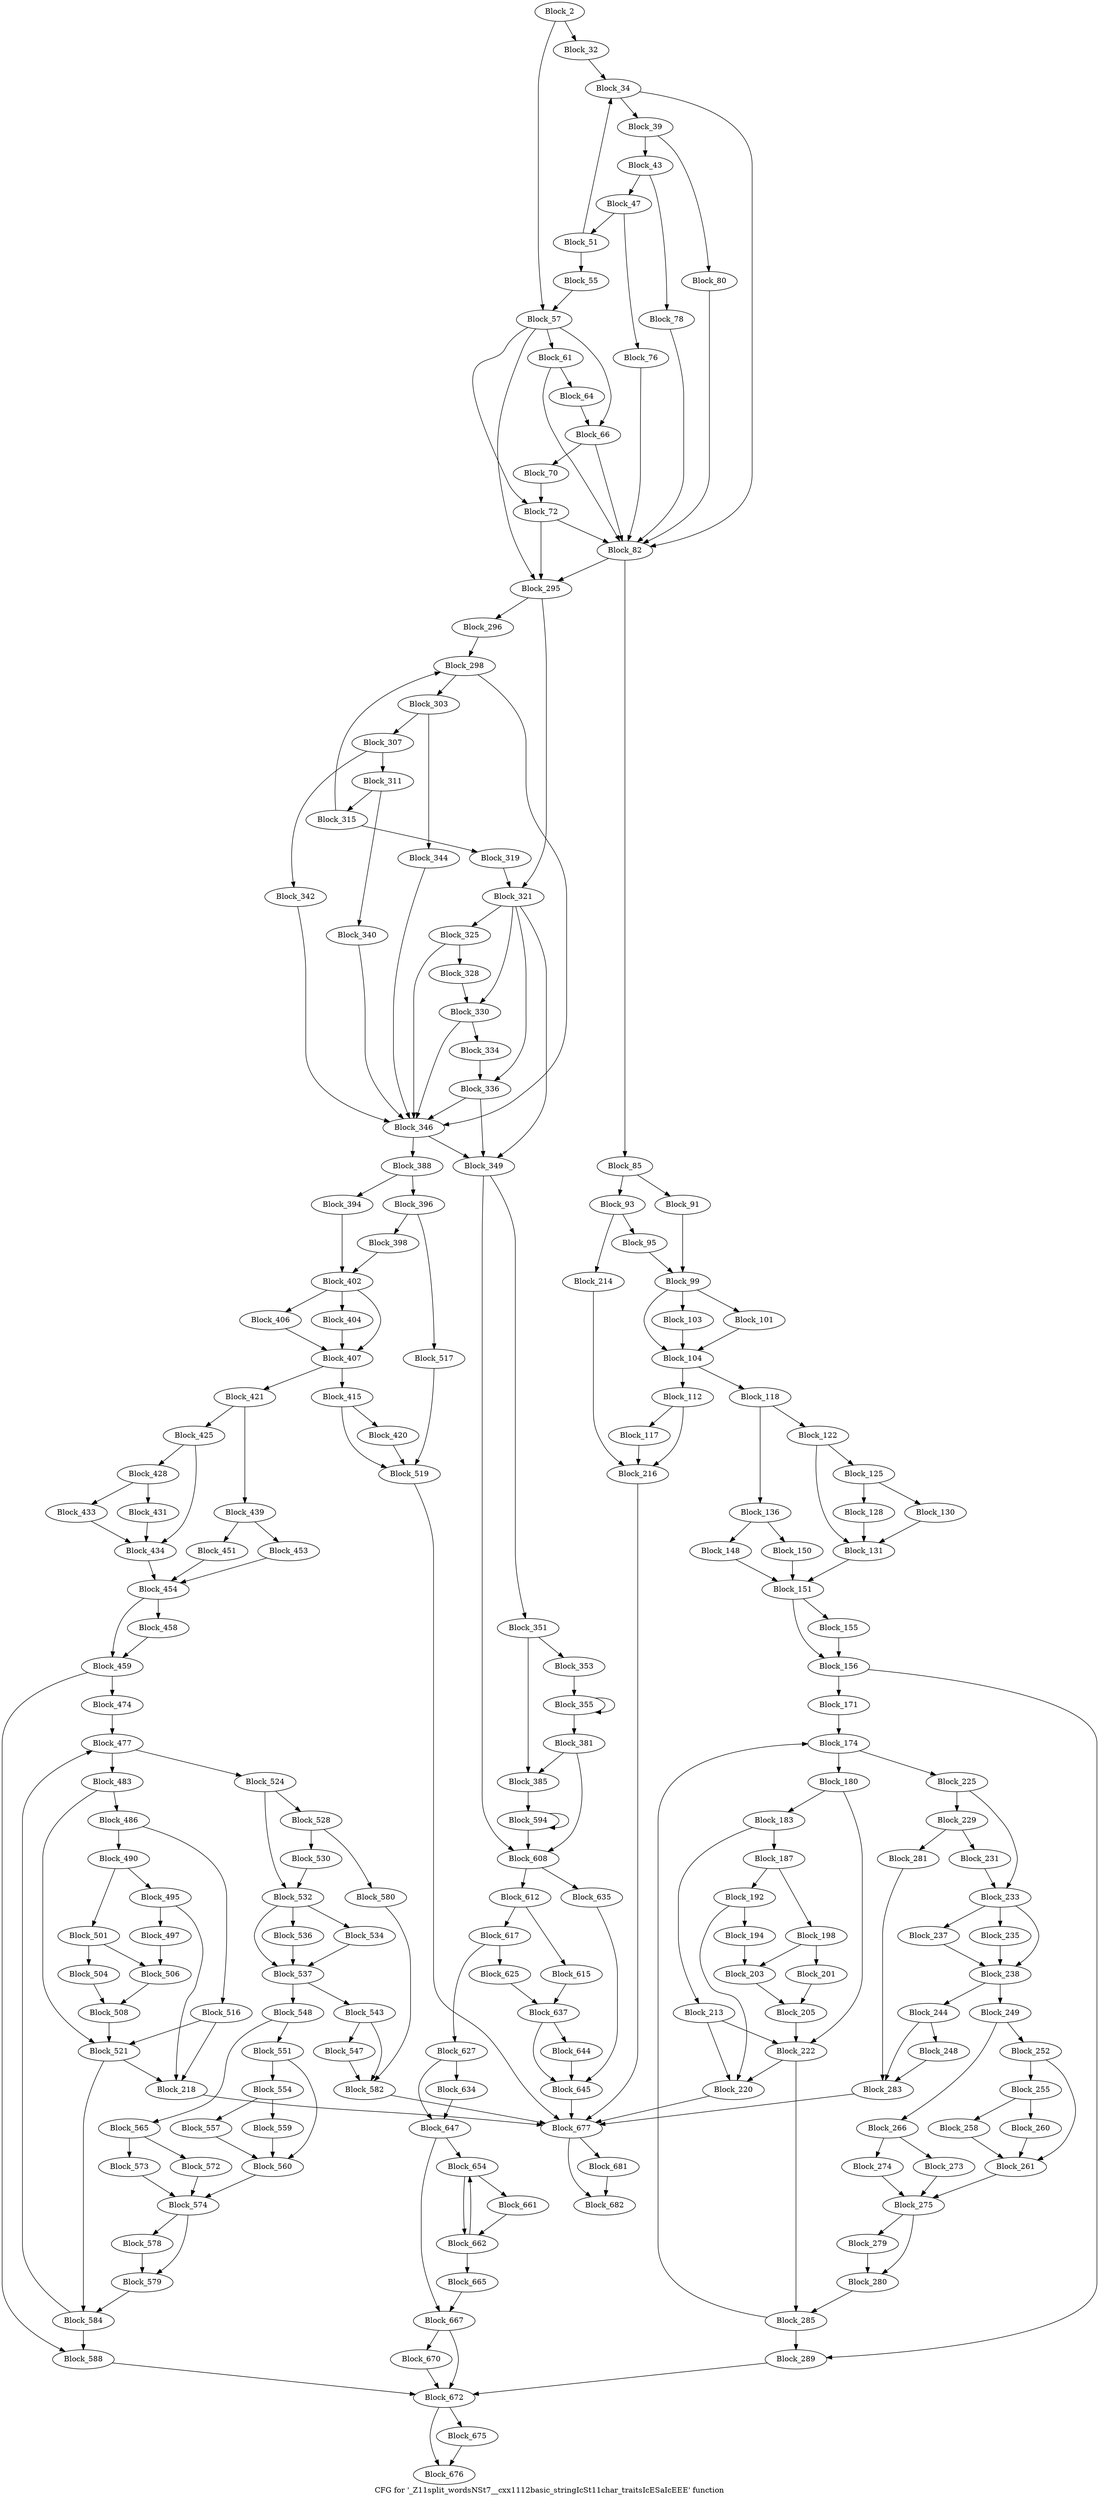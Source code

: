 digraph "CFG for '_Z11split_wordsNSt7__cxx1112basic_stringIcSt11char_traitsIcESaIcEEE' function" {
	label="CFG for '_Z11split_wordsNSt7__cxx1112basic_stringIcSt11char_traitsIcESaIcEEE' function";

	block_2 [label="Block_2"];
	block_2:s0 -> block_32;
	block_2:s1 -> block_57;
	block_32 [label="Block_32"];
	block_32 -> block_34;
	block_34 [label="Block_34"];
	block_34:s0 -> block_82;
	block_34:s1 -> block_39;
	block_39 [label="Block_39"];
	block_39:s0 -> block_80;
	block_39:s1 -> block_43;
	block_43 [label="Block_43"];
	block_43:s0 -> block_78;
	block_43:s1 -> block_47;
	block_47 [label="Block_47"];
	block_47:s0 -> block_76;
	block_47:s1 -> block_51;
	block_51 [label="Block_51"];
	block_51:s0 -> block_34;
	block_51:s1 -> block_55;
	block_55 [label="Block_55"];
	block_55 -> block_57;
	block_57 [label="Block_57"];
	block_57:s0 -> block_295;
	block_57:s1 -> block_61;
	block_57:s2 -> block_66;
	block_57:s3 -> block_72;
	block_61 [label="Block_61"];
	block_61:s0 -> block_82;
	block_61:s1 -> block_64;
	block_64 [label="Block_64"];
	block_64 -> block_66;
	block_66 [label="Block_66"];
	block_66:s0 -> block_82;
	block_66:s1 -> block_70;
	block_70 [label="Block_70"];
	block_70 -> block_72;
	block_72 [label="Block_72"];
	block_72:s0 -> block_82;
	block_72:s1 -> block_295;
	block_76 [label="Block_76"];
	block_76 -> block_82;
	block_78 [label="Block_78"];
	block_78 -> block_82;
	block_80 [label="Block_80"];
	block_80 -> block_82;
	block_82 [label="Block_82"];
	block_82:s0 -> block_295;
	block_82:s1 -> block_85;
	block_85 [label="Block_85"];
	block_85:s0 -> block_93;
	block_85:s1 -> block_91;
	block_91 [label="Block_91"];
	block_91 -> block_99;
	block_93 [label="Block_93"];
	block_93 -> block_95;
	block_93 -> block_214;
	block_95 [label="Block_95"];
	block_95 -> block_99;
	block_99 [label="Block_99"];
	block_99:s0 -> block_103;
	block_99:s1 -> block_101;
	block_99:s2 -> block_104;
	block_101 [label="Block_101"];
	block_101 -> block_104;
	block_103 [label="Block_103"];
	block_103 -> block_104;
	block_104 [label="Block_104"];
	block_104 -> block_118;
	block_104 -> block_112;
	block_112 [label="Block_112"];
	block_112:s0 -> block_216;
	block_112:s1 -> block_117;
	block_117 [label="Block_117"];
	block_117 -> block_216;
	block_118 [label="Block_118"];
	block_118:s0 -> block_122;
	block_118:s1 -> block_136;
	block_122 [label="Block_122"];
	block_122:s0 -> block_131;
	block_122:s1 -> block_125;
	block_125 [label="Block_125"];
	block_125:s0 -> block_128;
	block_125:s1 -> block_130;
	block_128 [label="Block_128"];
	block_128 -> block_131;
	block_130 [label="Block_130"];
	block_130 -> block_131;
	block_131 [label="Block_131"];
	block_131 -> block_151;
	block_136 [label="Block_136"];
	block_136:s0 -> block_150;
	block_136:s1 -> block_148;
	block_148 [label="Block_148"];
	block_148 -> block_151;
	block_150 [label="Block_150"];
	block_150 -> block_151;
	block_151 [label="Block_151"];
	block_151:s0 -> block_156;
	block_151:s1 -> block_155;
	block_155 [label="Block_155"];
	block_155 -> block_156;
	block_156 [label="Block_156"];
	block_156:s0 -> block_289;
	block_156:s1 -> block_171;
	block_171 [label="Block_171"];
	block_171 -> block_174;
	block_174 [label="Block_174"];
	block_174:s0 -> block_180;
	block_174:s1 -> block_225;
	block_180 [label="Block_180"];
	block_180:s0 -> block_222;
	block_180:s1 -> block_183;
	block_183 [label="Block_183"];
	block_183:s0 -> block_213;
	block_183:s1 -> block_187;
	block_187 [label="Block_187"];
	block_187:s0 -> block_192;
	block_187:s1 -> block_198;
	block_192 [label="Block_192"];
	block_192 -> block_194;
	block_192 -> block_220;
	block_194 [label="Block_194"];
	block_194 -> block_203;
	block_198 [label="Block_198"];
	block_198:s0 -> block_201;
	block_198:s1 -> block_203;
	block_201 [label="Block_201"];
	block_201 -> block_205;
	block_203 [label="Block_203"];
	block_203 -> block_205;
	block_205 [label="Block_205"];
	block_205 -> block_222;
	block_213 [label="Block_213"];
	block_213 -> block_222;
	block_213 -> block_220;
	block_214 [label="Block_214"];
	block_214 -> block_216;
	block_216 [label="Block_216"];
	block_216 -> block_677;
	block_218 [label="Block_218"];
	block_218 -> block_677;
	block_220 [label="Block_220"];
	block_220 -> block_677;
	block_222 [label="Block_222"];
	block_222 -> block_285;
	block_222 -> block_220;
	block_225 [label="Block_225"];
	block_225:s0 -> block_229;
	block_225:s1 -> block_233;
	block_229 [label="Block_229"];
	block_229 -> block_231;
	block_229 -> block_281;
	block_231 [label="Block_231"];
	block_231 -> block_233;
	block_233 [label="Block_233"];
	block_233:s0 -> block_237;
	block_233:s1 -> block_235;
	block_233:s2 -> block_238;
	block_235 [label="Block_235"];
	block_235 -> block_238;
	block_237 [label="Block_237"];
	block_237 -> block_238;
	block_238 [label="Block_238"];
	block_238 -> block_249;
	block_238 -> block_244;
	block_244 [label="Block_244"];
	block_244:s0 -> block_283;
	block_244:s1 -> block_248;
	block_248 [label="Block_248"];
	block_248 -> block_283;
	block_249 [label="Block_249"];
	block_249:s0 -> block_252;
	block_249:s1 -> block_266;
	block_252 [label="Block_252"];
	block_252:s0 -> block_261;
	block_252:s1 -> block_255;
	block_255 [label="Block_255"];
	block_255:s0 -> block_258;
	block_255:s1 -> block_260;
	block_258 [label="Block_258"];
	block_258 -> block_261;
	block_260 [label="Block_260"];
	block_260 -> block_261;
	block_261 [label="Block_261"];
	block_261 -> block_275;
	block_266 [label="Block_266"];
	block_266:s0 -> block_274;
	block_266:s1 -> block_273;
	block_273 [label="Block_273"];
	block_273 -> block_275;
	block_274 [label="Block_274"];
	block_274 -> block_275;
	block_275 [label="Block_275"];
	block_275:s0 -> block_280;
	block_275:s1 -> block_279;
	block_279 [label="Block_279"];
	block_279 -> block_280;
	block_280 [label="Block_280"];
	block_280 -> block_285;
	block_281 [label="Block_281"];
	block_281 -> block_283;
	block_283 [label="Block_283"];
	block_283 -> block_677;
	block_285 [label="Block_285"];
	block_285:s0 -> block_174;
	block_285:s1 -> block_289;
	block_289 [label="Block_289"];
	block_289 -> block_672;
	block_295 [label="Block_295"];
	block_295:s0 -> block_296;
	block_295:s1 -> block_321;
	block_296 [label="Block_296"];
	block_296 -> block_298;
	block_298 [label="Block_298"];
	block_298:s0 -> block_346;
	block_298:s1 -> block_303;
	block_303 [label="Block_303"];
	block_303:s0 -> block_344;
	block_303:s1 -> block_307;
	block_307 [label="Block_307"];
	block_307:s0 -> block_342;
	block_307:s1 -> block_311;
	block_311 [label="Block_311"];
	block_311:s0 -> block_340;
	block_311:s1 -> block_315;
	block_315 [label="Block_315"];
	block_315:s0 -> block_298;
	block_315:s1 -> block_319;
	block_319 [label="Block_319"];
	block_319 -> block_321;
	block_321 [label="Block_321"];
	block_321:s0 -> block_349;
	block_321:s1 -> block_325;
	block_321:s2 -> block_330;
	block_321:s3 -> block_336;
	block_325 [label="Block_325"];
	block_325:s0 -> block_346;
	block_325:s1 -> block_328;
	block_328 [label="Block_328"];
	block_328 -> block_330;
	block_330 [label="Block_330"];
	block_330:s0 -> block_346;
	block_330:s1 -> block_334;
	block_334 [label="Block_334"];
	block_334 -> block_336;
	block_336 [label="Block_336"];
	block_336:s0 -> block_346;
	block_336:s1 -> block_349;
	block_340 [label="Block_340"];
	block_340 -> block_346;
	block_342 [label="Block_342"];
	block_342 -> block_346;
	block_344 [label="Block_344"];
	block_344 -> block_346;
	block_346 [label="Block_346"];
	block_346:s0 -> block_349;
	block_346:s1 -> block_388;
	block_349 [label="Block_349"];
	block_349:s0 -> block_608;
	block_349:s1 -> block_351;
	block_351 [label="Block_351"];
	block_351:s0 -> block_385;
	block_351:s1 -> block_353;
	block_353 [label="Block_353"];
	block_353 -> block_355;
	block_355 [label="Block_355"];
	block_355:s0 -> block_381;
	block_355:s1 -> block_355;
	block_381 [label="Block_381"];
	block_381:s0 -> block_608;
	block_381:s1 -> block_385;
	block_385 [label="Block_385"];
	block_385 -> block_594;
	block_388 [label="Block_388"];
	block_388:s0 -> block_396;
	block_388:s1 -> block_394;
	block_394 [label="Block_394"];
	block_394 -> block_402;
	block_396 [label="Block_396"];
	block_396 -> block_398;
	block_396 -> block_517;
	block_398 [label="Block_398"];
	block_398 -> block_402;
	block_402 [label="Block_402"];
	block_402:s0 -> block_406;
	block_402:s1 -> block_404;
	block_402:s2 -> block_407;
	block_404 [label="Block_404"];
	block_404 -> block_407;
	block_406 [label="Block_406"];
	block_406 -> block_407;
	block_407 [label="Block_407"];
	block_407 -> block_421;
	block_407 -> block_415;
	block_415 [label="Block_415"];
	block_415:s0 -> block_519;
	block_415:s1 -> block_420;
	block_420 [label="Block_420"];
	block_420 -> block_519;
	block_421 [label="Block_421"];
	block_421:s0 -> block_425;
	block_421:s1 -> block_439;
	block_425 [label="Block_425"];
	block_425:s0 -> block_434;
	block_425:s1 -> block_428;
	block_428 [label="Block_428"];
	block_428:s0 -> block_431;
	block_428:s1 -> block_433;
	block_431 [label="Block_431"];
	block_431 -> block_434;
	block_433 [label="Block_433"];
	block_433 -> block_434;
	block_434 [label="Block_434"];
	block_434 -> block_454;
	block_439 [label="Block_439"];
	block_439:s0 -> block_453;
	block_439:s1 -> block_451;
	block_451 [label="Block_451"];
	block_451 -> block_454;
	block_453 [label="Block_453"];
	block_453 -> block_454;
	block_454 [label="Block_454"];
	block_454:s0 -> block_459;
	block_454:s1 -> block_458;
	block_458 [label="Block_458"];
	block_458 -> block_459;
	block_459 [label="Block_459"];
	block_459:s0 -> block_588;
	block_459:s1 -> block_474;
	block_474 [label="Block_474"];
	block_474 -> block_477;
	block_477 [label="Block_477"];
	block_477:s0 -> block_483;
	block_477:s1 -> block_524;
	block_483 [label="Block_483"];
	block_483:s0 -> block_521;
	block_483:s1 -> block_486;
	block_486 [label="Block_486"];
	block_486:s0 -> block_516;
	block_486:s1 -> block_490;
	block_490 [label="Block_490"];
	block_490:s0 -> block_495;
	block_490:s1 -> block_501;
	block_495 [label="Block_495"];
	block_495 -> block_497;
	block_495 -> block_218;
	block_497 [label="Block_497"];
	block_497 -> block_506;
	block_501 [label="Block_501"];
	block_501:s0 -> block_504;
	block_501:s1 -> block_506;
	block_504 [label="Block_504"];
	block_504 -> block_508;
	block_506 [label="Block_506"];
	block_506 -> block_508;
	block_508 [label="Block_508"];
	block_508 -> block_521;
	block_516 [label="Block_516"];
	block_516 -> block_521;
	block_516 -> block_218;
	block_517 [label="Block_517"];
	block_517 -> block_519;
	block_519 [label="Block_519"];
	block_519 -> block_677;
	block_521 [label="Block_521"];
	block_521 -> block_584;
	block_521 -> block_218;
	block_524 [label="Block_524"];
	block_524:s0 -> block_528;
	block_524:s1 -> block_532;
	block_528 [label="Block_528"];
	block_528 -> block_530;
	block_528 -> block_580;
	block_530 [label="Block_530"];
	block_530 -> block_532;
	block_532 [label="Block_532"];
	block_532:s0 -> block_536;
	block_532:s1 -> block_534;
	block_532:s2 -> block_537;
	block_534 [label="Block_534"];
	block_534 -> block_537;
	block_536 [label="Block_536"];
	block_536 -> block_537;
	block_537 [label="Block_537"];
	block_537 -> block_548;
	block_537 -> block_543;
	block_543 [label="Block_543"];
	block_543:s0 -> block_582;
	block_543:s1 -> block_547;
	block_547 [label="Block_547"];
	block_547 -> block_582;
	block_548 [label="Block_548"];
	block_548:s0 -> block_551;
	block_548:s1 -> block_565;
	block_551 [label="Block_551"];
	block_551:s0 -> block_560;
	block_551:s1 -> block_554;
	block_554 [label="Block_554"];
	block_554:s0 -> block_557;
	block_554:s1 -> block_559;
	block_557 [label="Block_557"];
	block_557 -> block_560;
	block_559 [label="Block_559"];
	block_559 -> block_560;
	block_560 [label="Block_560"];
	block_560 -> block_574;
	block_565 [label="Block_565"];
	block_565:s0 -> block_573;
	block_565:s1 -> block_572;
	block_572 [label="Block_572"];
	block_572 -> block_574;
	block_573 [label="Block_573"];
	block_573 -> block_574;
	block_574 [label="Block_574"];
	block_574:s0 -> block_579;
	block_574:s1 -> block_578;
	block_578 [label="Block_578"];
	block_578 -> block_579;
	block_579 [label="Block_579"];
	block_579 -> block_584;
	block_580 [label="Block_580"];
	block_580 -> block_582;
	block_582 [label="Block_582"];
	block_582 -> block_677;
	block_584 [label="Block_584"];
	block_584:s0 -> block_477;
	block_584:s1 -> block_588;
	block_588 [label="Block_588"];
	block_588 -> block_672;
	block_594 [label="Block_594"];
	block_594:s0 -> block_608;
	block_594:s1 -> block_594;
	block_608 [label="Block_608"];
	block_608 -> block_612;
	block_608 -> block_635;
	block_612 [label="Block_612"];
	block_612 -> block_617;
	block_612 -> block_615;
	block_615 [label="Block_615"];
	block_615 -> block_637;
	block_617 [label="Block_617"];
	block_617 -> block_627;
	block_617 -> block_625;
	block_625 [label="Block_625"];
	block_625 -> block_637;
	block_627 [label="Block_627"];
	block_627:s0 -> block_647;
	block_627:s1 -> block_634;
	block_634 [label="Block_634"];
	block_634 -> block_647;
	block_635 [label="Block_635"];
	block_635 -> block_645;
	block_637 [label="Block_637"];
	block_637:s0 -> block_645;
	block_637:s1 -> block_644;
	block_644 [label="Block_644"];
	block_644 -> block_645;
	block_645 [label="Block_645"];
	block_645 -> block_677;
	block_647 [label="Block_647"];
	block_647:s0 -> block_667;
	block_647:s1 -> block_654;
	block_654 [label="Block_654"];
	block_654:s0 -> block_662;
	block_654:s1 -> block_661;
	block_661 [label="Block_661"];
	block_661 -> block_662;
	block_662 [label="Block_662"];
	block_662:s0 -> block_665;
	block_662:s1 -> block_654;
	block_665 [label="Block_665"];
	block_665 -> block_667;
	block_667 [label="Block_667"];
	block_667:s0 -> block_672;
	block_667:s1 -> block_670;
	block_670 [label="Block_670"];
	block_670 -> block_672;
	block_672 [label="Block_672"];
	block_672:s0 -> block_676;
	block_672:s1 -> block_675;
	block_675 [label="Block_675"];
	block_675 -> block_676;
	block_676 [label="Block_676"];
	block_677 [label="Block_677"];
	block_677:s0 -> block_682;
	block_677:s1 -> block_681;
	block_681 [label="Block_681"];
	block_681 -> block_682;
	block_682 [label="Block_682"];
}
